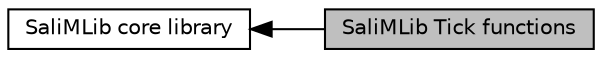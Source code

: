 digraph "SaliMLib Tick functions"
{
  edge [fontname="Helvetica",fontsize="10",labelfontname="Helvetica",labelfontsize="10"];
  node [fontname="Helvetica",fontsize="10",shape=record];
  rankdir=LR;
  Node0 [label="SaliMLib Tick functions",height=0.2,width=0.4,color="black", fillcolor="grey75", style="filled", fontcolor="black"];
  Node1 [label="SaliMLib core library",height=0.2,width=0.4,color="black", fillcolor="white", style="filled",URL="$group___c_plus_plus_part.html"];
  Node1->Node0 [shape=plaintext, dir="back", style="solid"];
}
